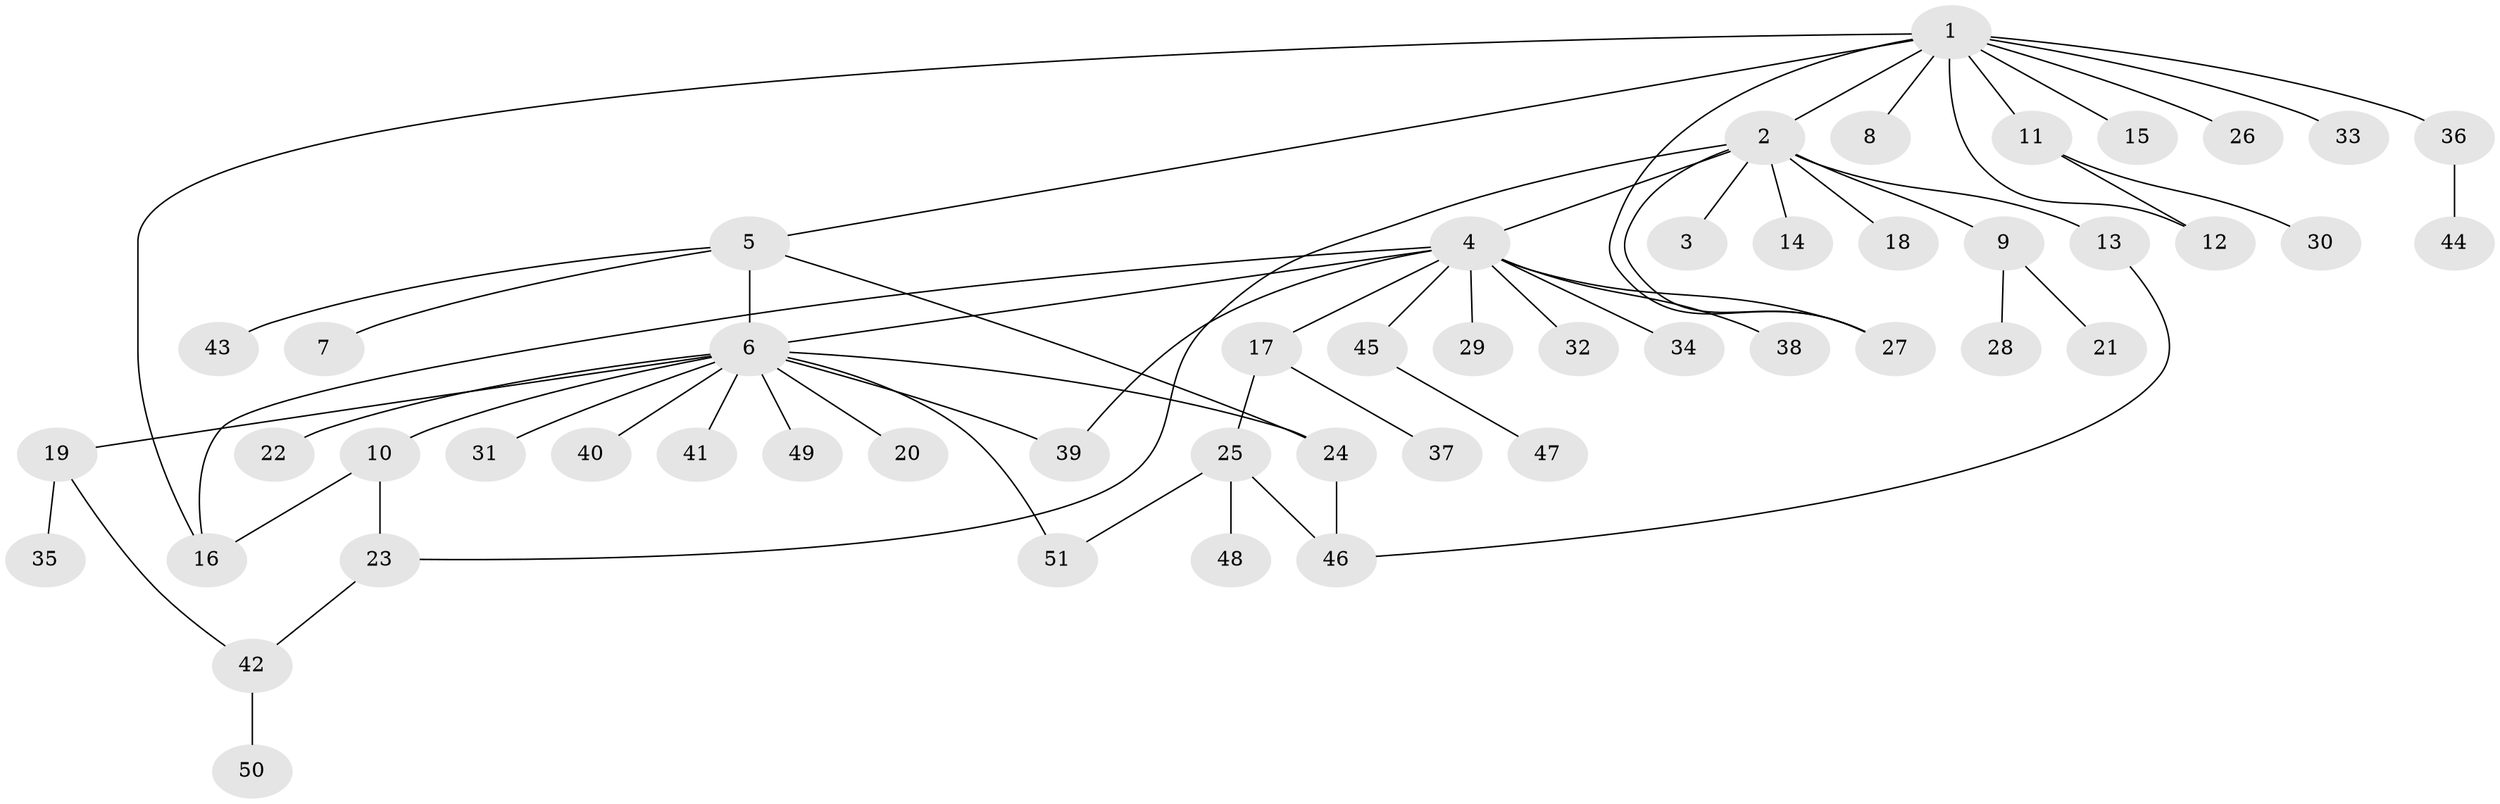 // original degree distribution, {12: 0.024096385542168676, 10: 0.012048192771084338, 1: 0.5421686746987951, 6: 0.024096385542168676, 14: 0.012048192771084338, 4: 0.08433734939759036, 3: 0.10843373493975904, 2: 0.1927710843373494}
// Generated by graph-tools (version 1.1) at 2025/50/03/04/25 22:50:41]
// undirected, 51 vertices, 63 edges
graph export_dot {
  node [color=gray90,style=filled];
  1;
  2;
  3;
  4;
  5;
  6;
  7;
  8;
  9;
  10;
  11;
  12;
  13;
  14;
  15;
  16;
  17;
  18;
  19;
  20;
  21;
  22;
  23;
  24;
  25;
  26;
  27;
  28;
  29;
  30;
  31;
  32;
  33;
  34;
  35;
  36;
  37;
  38;
  39;
  40;
  41;
  42;
  43;
  44;
  45;
  46;
  47;
  48;
  49;
  50;
  51;
  1 -- 2 [weight=1.0];
  1 -- 5 [weight=1.0];
  1 -- 8 [weight=1.0];
  1 -- 11 [weight=1.0];
  1 -- 12 [weight=1.0];
  1 -- 15 [weight=1.0];
  1 -- 16 [weight=1.0];
  1 -- 26 [weight=1.0];
  1 -- 27 [weight=1.0];
  1 -- 33 [weight=1.0];
  1 -- 36 [weight=1.0];
  2 -- 3 [weight=1.0];
  2 -- 4 [weight=1.0];
  2 -- 9 [weight=1.0];
  2 -- 13 [weight=1.0];
  2 -- 14 [weight=1.0];
  2 -- 18 [weight=1.0];
  2 -- 23 [weight=1.0];
  2 -- 27 [weight=1.0];
  4 -- 6 [weight=1.0];
  4 -- 16 [weight=1.0];
  4 -- 17 [weight=1.0];
  4 -- 27 [weight=1.0];
  4 -- 29 [weight=1.0];
  4 -- 32 [weight=1.0];
  4 -- 34 [weight=1.0];
  4 -- 38 [weight=1.0];
  4 -- 39 [weight=1.0];
  4 -- 45 [weight=1.0];
  5 -- 6 [weight=1.0];
  5 -- 7 [weight=1.0];
  5 -- 24 [weight=1.0];
  5 -- 43 [weight=1.0];
  6 -- 10 [weight=1.0];
  6 -- 19 [weight=1.0];
  6 -- 20 [weight=1.0];
  6 -- 22 [weight=1.0];
  6 -- 24 [weight=1.0];
  6 -- 31 [weight=1.0];
  6 -- 39 [weight=1.0];
  6 -- 40 [weight=1.0];
  6 -- 41 [weight=1.0];
  6 -- 49 [weight=1.0];
  6 -- 51 [weight=1.0];
  9 -- 21 [weight=1.0];
  9 -- 28 [weight=1.0];
  10 -- 16 [weight=1.0];
  10 -- 23 [weight=3.0];
  11 -- 12 [weight=1.0];
  11 -- 30 [weight=1.0];
  13 -- 46 [weight=1.0];
  17 -- 25 [weight=1.0];
  17 -- 37 [weight=1.0];
  19 -- 35 [weight=1.0];
  19 -- 42 [weight=1.0];
  23 -- 42 [weight=1.0];
  24 -- 46 [weight=1.0];
  25 -- 46 [weight=1.0];
  25 -- 48 [weight=1.0];
  25 -- 51 [weight=1.0];
  36 -- 44 [weight=1.0];
  42 -- 50 [weight=1.0];
  45 -- 47 [weight=1.0];
}
